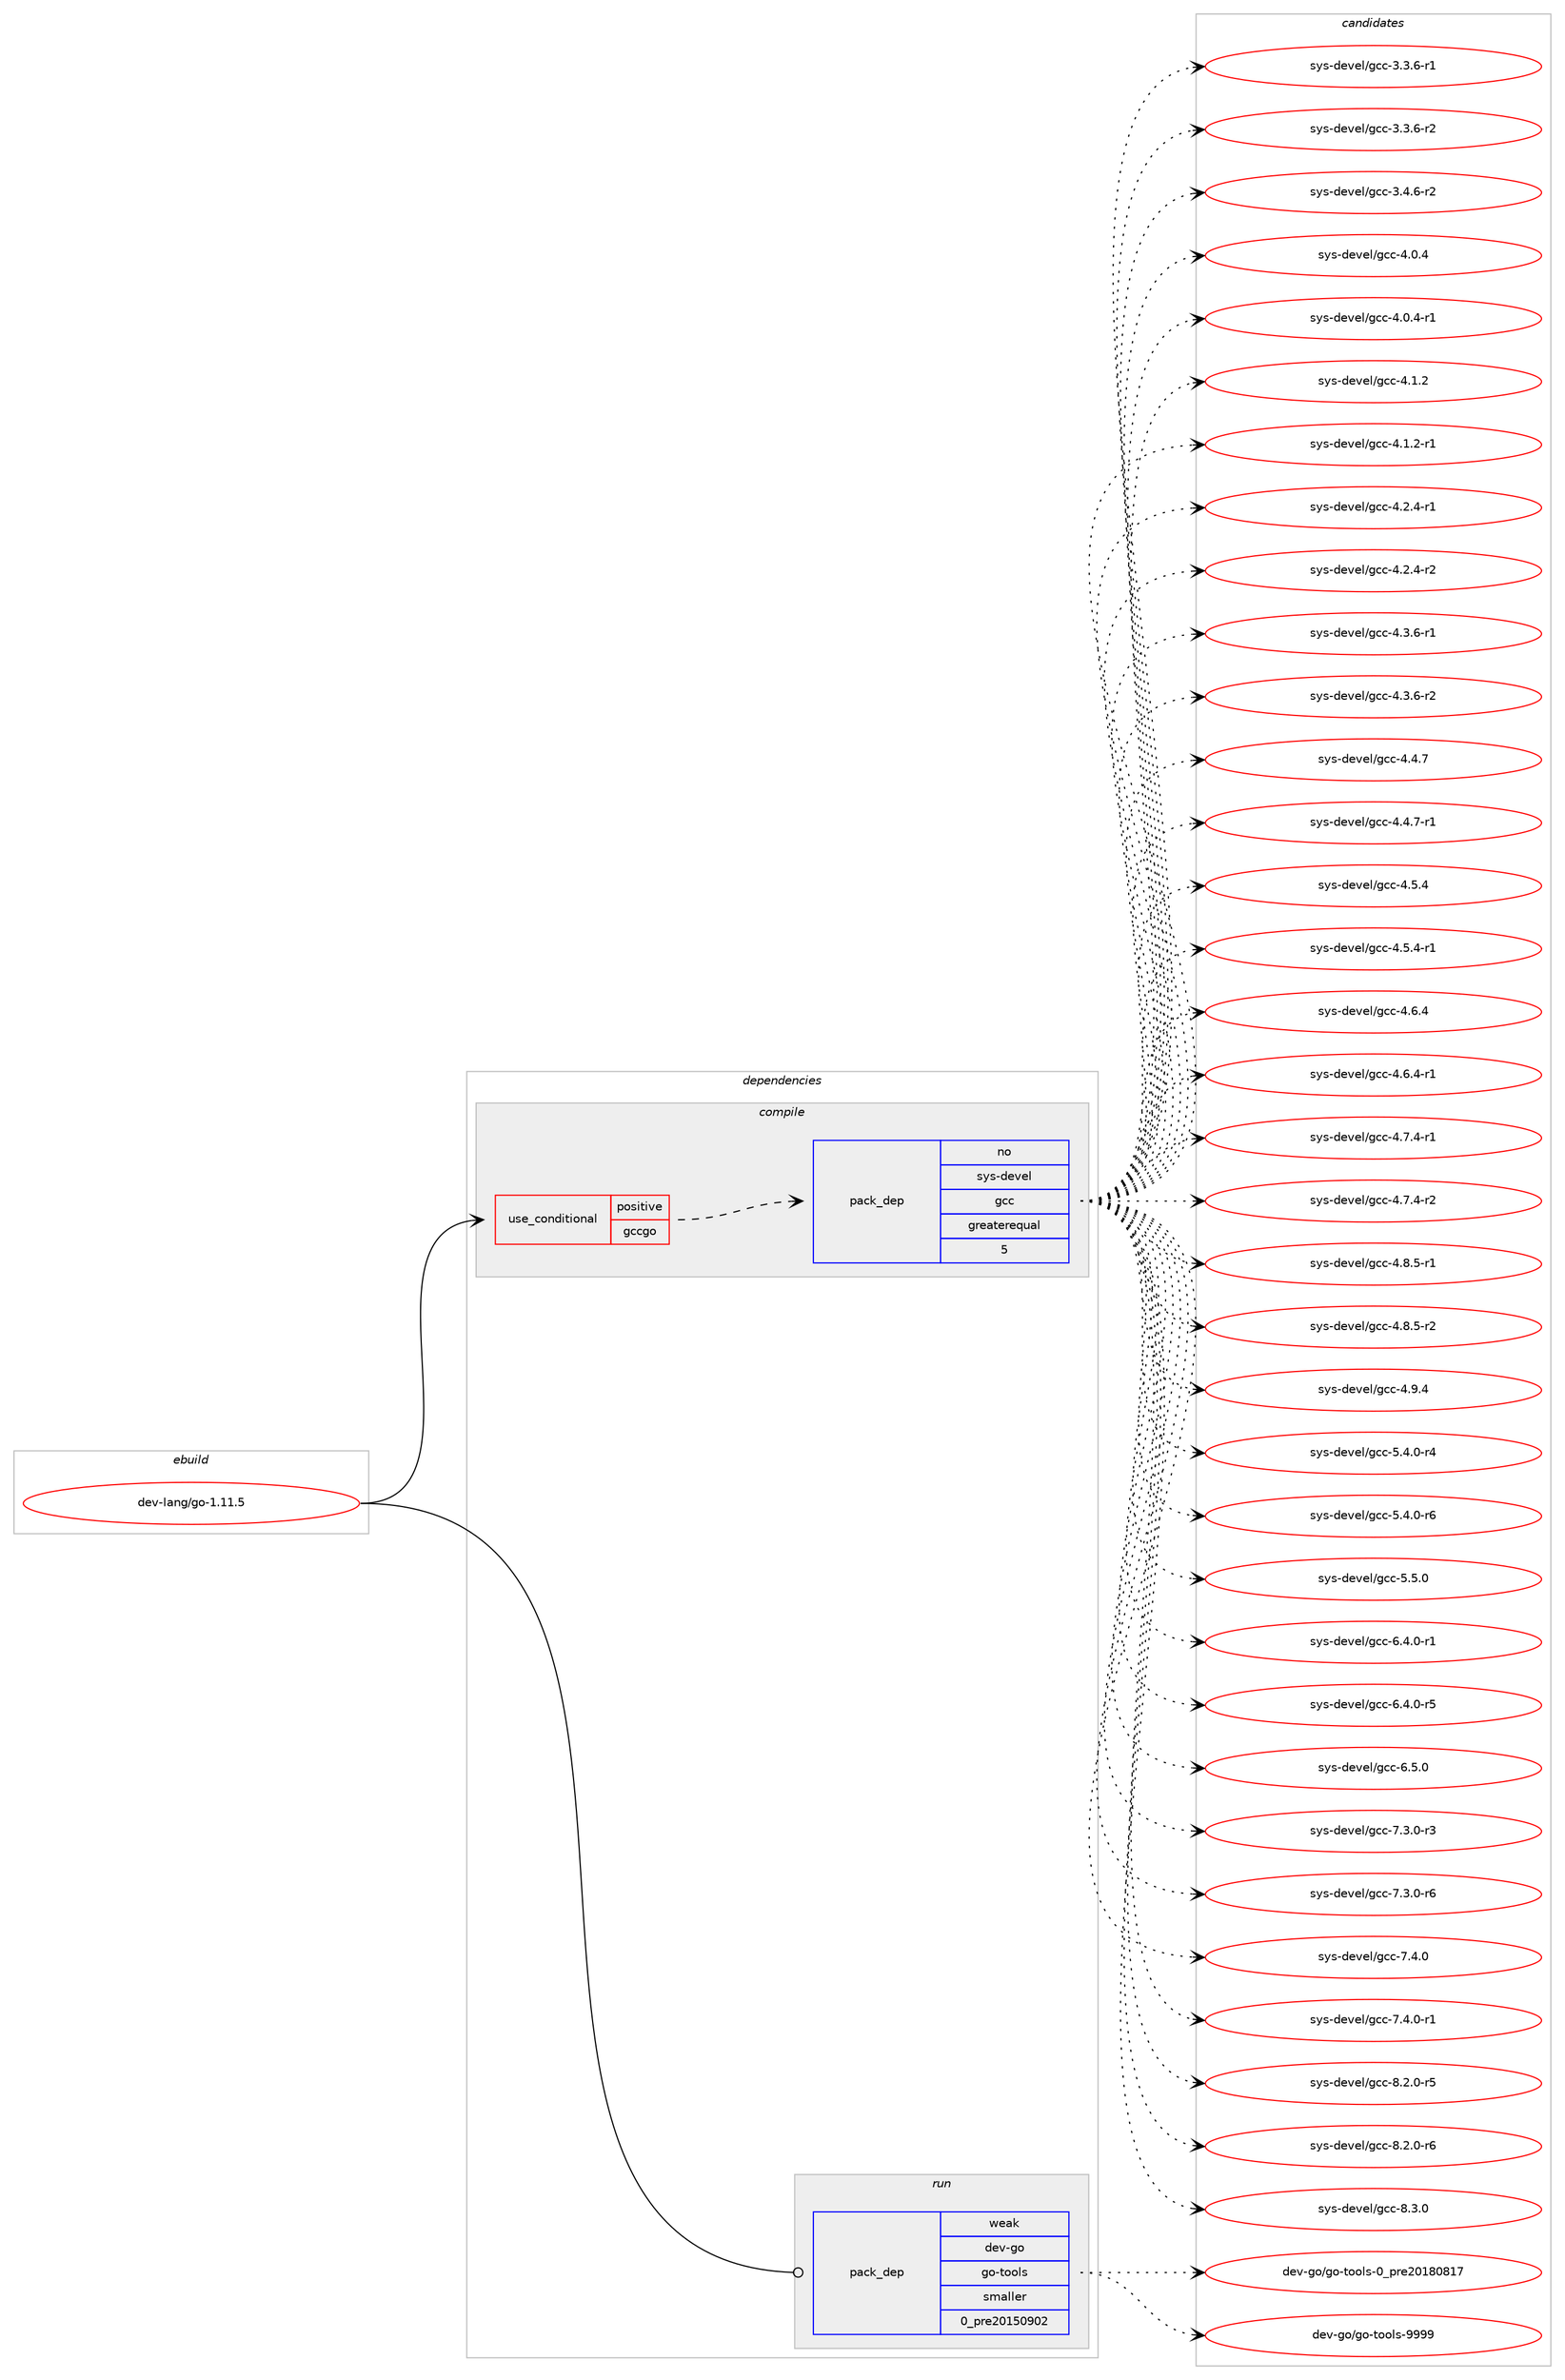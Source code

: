 digraph prolog {

# *************
# Graph options
# *************

newrank=true;
concentrate=true;
compound=true;
graph [rankdir=LR,fontname=Helvetica,fontsize=10,ranksep=1.5];#, ranksep=2.5, nodesep=0.2];
edge  [arrowhead=vee];
node  [fontname=Helvetica,fontsize=10];

# **********
# The ebuild
# **********

subgraph cluster_leftcol {
color=gray;
rank=same;
label=<<i>ebuild</i>>;
id [label="dev-lang/go-1.11.5", color=red, width=4, href="../dev-lang/go-1.11.5.svg"];
}

# ****************
# The dependencies
# ****************

subgraph cluster_midcol {
color=gray;
label=<<i>dependencies</i>>;
subgraph cluster_compile {
fillcolor="#eeeeee";
style=filled;
label=<<i>compile</i>>;
subgraph cond363686 {
dependency1358958 [label=<<TABLE BORDER="0" CELLBORDER="1" CELLSPACING="0" CELLPADDING="4"><TR><TD ROWSPAN="3" CELLPADDING="10">use_conditional</TD></TR><TR><TD>positive</TD></TR><TR><TD>gccgo</TD></TR></TABLE>>, shape=none, color=red];
subgraph pack972793 {
dependency1358959 [label=<<TABLE BORDER="0" CELLBORDER="1" CELLSPACING="0" CELLPADDING="4" WIDTH="220"><TR><TD ROWSPAN="6" CELLPADDING="30">pack_dep</TD></TR><TR><TD WIDTH="110">no</TD></TR><TR><TD>sys-devel</TD></TR><TR><TD>gcc</TD></TR><TR><TD>greaterequal</TD></TR><TR><TD>5</TD></TR></TABLE>>, shape=none, color=blue];
}
dependency1358958:e -> dependency1358959:w [weight=20,style="dashed",arrowhead="vee"];
}
id:e -> dependency1358958:w [weight=20,style="solid",arrowhead="vee"];
}
subgraph cluster_compileandrun {
fillcolor="#eeeeee";
style=filled;
label=<<i>compile and run</i>>;
}
subgraph cluster_run {
fillcolor="#eeeeee";
style=filled;
label=<<i>run</i>>;
subgraph pack972794 {
dependency1358960 [label=<<TABLE BORDER="0" CELLBORDER="1" CELLSPACING="0" CELLPADDING="4" WIDTH="220"><TR><TD ROWSPAN="6" CELLPADDING="30">pack_dep</TD></TR><TR><TD WIDTH="110">weak</TD></TR><TR><TD>dev-go</TD></TR><TR><TD>go-tools</TD></TR><TR><TD>smaller</TD></TR><TR><TD>0_pre20150902</TD></TR></TABLE>>, shape=none, color=blue];
}
id:e -> dependency1358960:w [weight=20,style="solid",arrowhead="odot"];
}
}

# **************
# The candidates
# **************

subgraph cluster_choices {
rank=same;
color=gray;
label=<<i>candidates</i>>;

subgraph choice972793 {
color=black;
nodesep=1;
choice115121115451001011181011084710399994551465146544511449 [label="sys-devel/gcc-3.3.6-r1", color=red, width=4,href="../sys-devel/gcc-3.3.6-r1.svg"];
choice115121115451001011181011084710399994551465146544511450 [label="sys-devel/gcc-3.3.6-r2", color=red, width=4,href="../sys-devel/gcc-3.3.6-r2.svg"];
choice115121115451001011181011084710399994551465246544511450 [label="sys-devel/gcc-3.4.6-r2", color=red, width=4,href="../sys-devel/gcc-3.4.6-r2.svg"];
choice11512111545100101118101108471039999455246484652 [label="sys-devel/gcc-4.0.4", color=red, width=4,href="../sys-devel/gcc-4.0.4.svg"];
choice115121115451001011181011084710399994552464846524511449 [label="sys-devel/gcc-4.0.4-r1", color=red, width=4,href="../sys-devel/gcc-4.0.4-r1.svg"];
choice11512111545100101118101108471039999455246494650 [label="sys-devel/gcc-4.1.2", color=red, width=4,href="../sys-devel/gcc-4.1.2.svg"];
choice115121115451001011181011084710399994552464946504511449 [label="sys-devel/gcc-4.1.2-r1", color=red, width=4,href="../sys-devel/gcc-4.1.2-r1.svg"];
choice115121115451001011181011084710399994552465046524511449 [label="sys-devel/gcc-4.2.4-r1", color=red, width=4,href="../sys-devel/gcc-4.2.4-r1.svg"];
choice115121115451001011181011084710399994552465046524511450 [label="sys-devel/gcc-4.2.4-r2", color=red, width=4,href="../sys-devel/gcc-4.2.4-r2.svg"];
choice115121115451001011181011084710399994552465146544511449 [label="sys-devel/gcc-4.3.6-r1", color=red, width=4,href="../sys-devel/gcc-4.3.6-r1.svg"];
choice115121115451001011181011084710399994552465146544511450 [label="sys-devel/gcc-4.3.6-r2", color=red, width=4,href="../sys-devel/gcc-4.3.6-r2.svg"];
choice11512111545100101118101108471039999455246524655 [label="sys-devel/gcc-4.4.7", color=red, width=4,href="../sys-devel/gcc-4.4.7.svg"];
choice115121115451001011181011084710399994552465246554511449 [label="sys-devel/gcc-4.4.7-r1", color=red, width=4,href="../sys-devel/gcc-4.4.7-r1.svg"];
choice11512111545100101118101108471039999455246534652 [label="sys-devel/gcc-4.5.4", color=red, width=4,href="../sys-devel/gcc-4.5.4.svg"];
choice115121115451001011181011084710399994552465346524511449 [label="sys-devel/gcc-4.5.4-r1", color=red, width=4,href="../sys-devel/gcc-4.5.4-r1.svg"];
choice11512111545100101118101108471039999455246544652 [label="sys-devel/gcc-4.6.4", color=red, width=4,href="../sys-devel/gcc-4.6.4.svg"];
choice115121115451001011181011084710399994552465446524511449 [label="sys-devel/gcc-4.6.4-r1", color=red, width=4,href="../sys-devel/gcc-4.6.4-r1.svg"];
choice115121115451001011181011084710399994552465546524511449 [label="sys-devel/gcc-4.7.4-r1", color=red, width=4,href="../sys-devel/gcc-4.7.4-r1.svg"];
choice115121115451001011181011084710399994552465546524511450 [label="sys-devel/gcc-4.7.4-r2", color=red, width=4,href="../sys-devel/gcc-4.7.4-r2.svg"];
choice115121115451001011181011084710399994552465646534511449 [label="sys-devel/gcc-4.8.5-r1", color=red, width=4,href="../sys-devel/gcc-4.8.5-r1.svg"];
choice115121115451001011181011084710399994552465646534511450 [label="sys-devel/gcc-4.8.5-r2", color=red, width=4,href="../sys-devel/gcc-4.8.5-r2.svg"];
choice11512111545100101118101108471039999455246574652 [label="sys-devel/gcc-4.9.4", color=red, width=4,href="../sys-devel/gcc-4.9.4.svg"];
choice115121115451001011181011084710399994553465246484511452 [label="sys-devel/gcc-5.4.0-r4", color=red, width=4,href="../sys-devel/gcc-5.4.0-r4.svg"];
choice115121115451001011181011084710399994553465246484511454 [label="sys-devel/gcc-5.4.0-r6", color=red, width=4,href="../sys-devel/gcc-5.4.0-r6.svg"];
choice11512111545100101118101108471039999455346534648 [label="sys-devel/gcc-5.5.0", color=red, width=4,href="../sys-devel/gcc-5.5.0.svg"];
choice115121115451001011181011084710399994554465246484511449 [label="sys-devel/gcc-6.4.0-r1", color=red, width=4,href="../sys-devel/gcc-6.4.0-r1.svg"];
choice115121115451001011181011084710399994554465246484511453 [label="sys-devel/gcc-6.4.0-r5", color=red, width=4,href="../sys-devel/gcc-6.4.0-r5.svg"];
choice11512111545100101118101108471039999455446534648 [label="sys-devel/gcc-6.5.0", color=red, width=4,href="../sys-devel/gcc-6.5.0.svg"];
choice115121115451001011181011084710399994555465146484511451 [label="sys-devel/gcc-7.3.0-r3", color=red, width=4,href="../sys-devel/gcc-7.3.0-r3.svg"];
choice115121115451001011181011084710399994555465146484511454 [label="sys-devel/gcc-7.3.0-r6", color=red, width=4,href="../sys-devel/gcc-7.3.0-r6.svg"];
choice11512111545100101118101108471039999455546524648 [label="sys-devel/gcc-7.4.0", color=red, width=4,href="../sys-devel/gcc-7.4.0.svg"];
choice115121115451001011181011084710399994555465246484511449 [label="sys-devel/gcc-7.4.0-r1", color=red, width=4,href="../sys-devel/gcc-7.4.0-r1.svg"];
choice115121115451001011181011084710399994556465046484511453 [label="sys-devel/gcc-8.2.0-r5", color=red, width=4,href="../sys-devel/gcc-8.2.0-r5.svg"];
choice115121115451001011181011084710399994556465046484511454 [label="sys-devel/gcc-8.2.0-r6", color=red, width=4,href="../sys-devel/gcc-8.2.0-r6.svg"];
choice11512111545100101118101108471039999455646514648 [label="sys-devel/gcc-8.3.0", color=red, width=4,href="../sys-devel/gcc-8.3.0.svg"];
dependency1358959:e -> choice115121115451001011181011084710399994551465146544511449:w [style=dotted,weight="100"];
dependency1358959:e -> choice115121115451001011181011084710399994551465146544511450:w [style=dotted,weight="100"];
dependency1358959:e -> choice115121115451001011181011084710399994551465246544511450:w [style=dotted,weight="100"];
dependency1358959:e -> choice11512111545100101118101108471039999455246484652:w [style=dotted,weight="100"];
dependency1358959:e -> choice115121115451001011181011084710399994552464846524511449:w [style=dotted,weight="100"];
dependency1358959:e -> choice11512111545100101118101108471039999455246494650:w [style=dotted,weight="100"];
dependency1358959:e -> choice115121115451001011181011084710399994552464946504511449:w [style=dotted,weight="100"];
dependency1358959:e -> choice115121115451001011181011084710399994552465046524511449:w [style=dotted,weight="100"];
dependency1358959:e -> choice115121115451001011181011084710399994552465046524511450:w [style=dotted,weight="100"];
dependency1358959:e -> choice115121115451001011181011084710399994552465146544511449:w [style=dotted,weight="100"];
dependency1358959:e -> choice115121115451001011181011084710399994552465146544511450:w [style=dotted,weight="100"];
dependency1358959:e -> choice11512111545100101118101108471039999455246524655:w [style=dotted,weight="100"];
dependency1358959:e -> choice115121115451001011181011084710399994552465246554511449:w [style=dotted,weight="100"];
dependency1358959:e -> choice11512111545100101118101108471039999455246534652:w [style=dotted,weight="100"];
dependency1358959:e -> choice115121115451001011181011084710399994552465346524511449:w [style=dotted,weight="100"];
dependency1358959:e -> choice11512111545100101118101108471039999455246544652:w [style=dotted,weight="100"];
dependency1358959:e -> choice115121115451001011181011084710399994552465446524511449:w [style=dotted,weight="100"];
dependency1358959:e -> choice115121115451001011181011084710399994552465546524511449:w [style=dotted,weight="100"];
dependency1358959:e -> choice115121115451001011181011084710399994552465546524511450:w [style=dotted,weight="100"];
dependency1358959:e -> choice115121115451001011181011084710399994552465646534511449:w [style=dotted,weight="100"];
dependency1358959:e -> choice115121115451001011181011084710399994552465646534511450:w [style=dotted,weight="100"];
dependency1358959:e -> choice11512111545100101118101108471039999455246574652:w [style=dotted,weight="100"];
dependency1358959:e -> choice115121115451001011181011084710399994553465246484511452:w [style=dotted,weight="100"];
dependency1358959:e -> choice115121115451001011181011084710399994553465246484511454:w [style=dotted,weight="100"];
dependency1358959:e -> choice11512111545100101118101108471039999455346534648:w [style=dotted,weight="100"];
dependency1358959:e -> choice115121115451001011181011084710399994554465246484511449:w [style=dotted,weight="100"];
dependency1358959:e -> choice115121115451001011181011084710399994554465246484511453:w [style=dotted,weight="100"];
dependency1358959:e -> choice11512111545100101118101108471039999455446534648:w [style=dotted,weight="100"];
dependency1358959:e -> choice115121115451001011181011084710399994555465146484511451:w [style=dotted,weight="100"];
dependency1358959:e -> choice115121115451001011181011084710399994555465146484511454:w [style=dotted,weight="100"];
dependency1358959:e -> choice11512111545100101118101108471039999455546524648:w [style=dotted,weight="100"];
dependency1358959:e -> choice115121115451001011181011084710399994555465246484511449:w [style=dotted,weight="100"];
dependency1358959:e -> choice115121115451001011181011084710399994556465046484511453:w [style=dotted,weight="100"];
dependency1358959:e -> choice115121115451001011181011084710399994556465046484511454:w [style=dotted,weight="100"];
dependency1358959:e -> choice11512111545100101118101108471039999455646514648:w [style=dotted,weight="100"];
}
subgraph choice972794 {
color=black;
nodesep=1;
choice1001011184510311147103111451161111111081154548951121141015048495648564955 [label="dev-go/go-tools-0_pre20180817", color=red, width=4,href="../dev-go/go-tools-0_pre20180817.svg"];
choice1001011184510311147103111451161111111081154557575757 [label="dev-go/go-tools-9999", color=red, width=4,href="../dev-go/go-tools-9999.svg"];
dependency1358960:e -> choice1001011184510311147103111451161111111081154548951121141015048495648564955:w [style=dotted,weight="100"];
dependency1358960:e -> choice1001011184510311147103111451161111111081154557575757:w [style=dotted,weight="100"];
}
}

}
